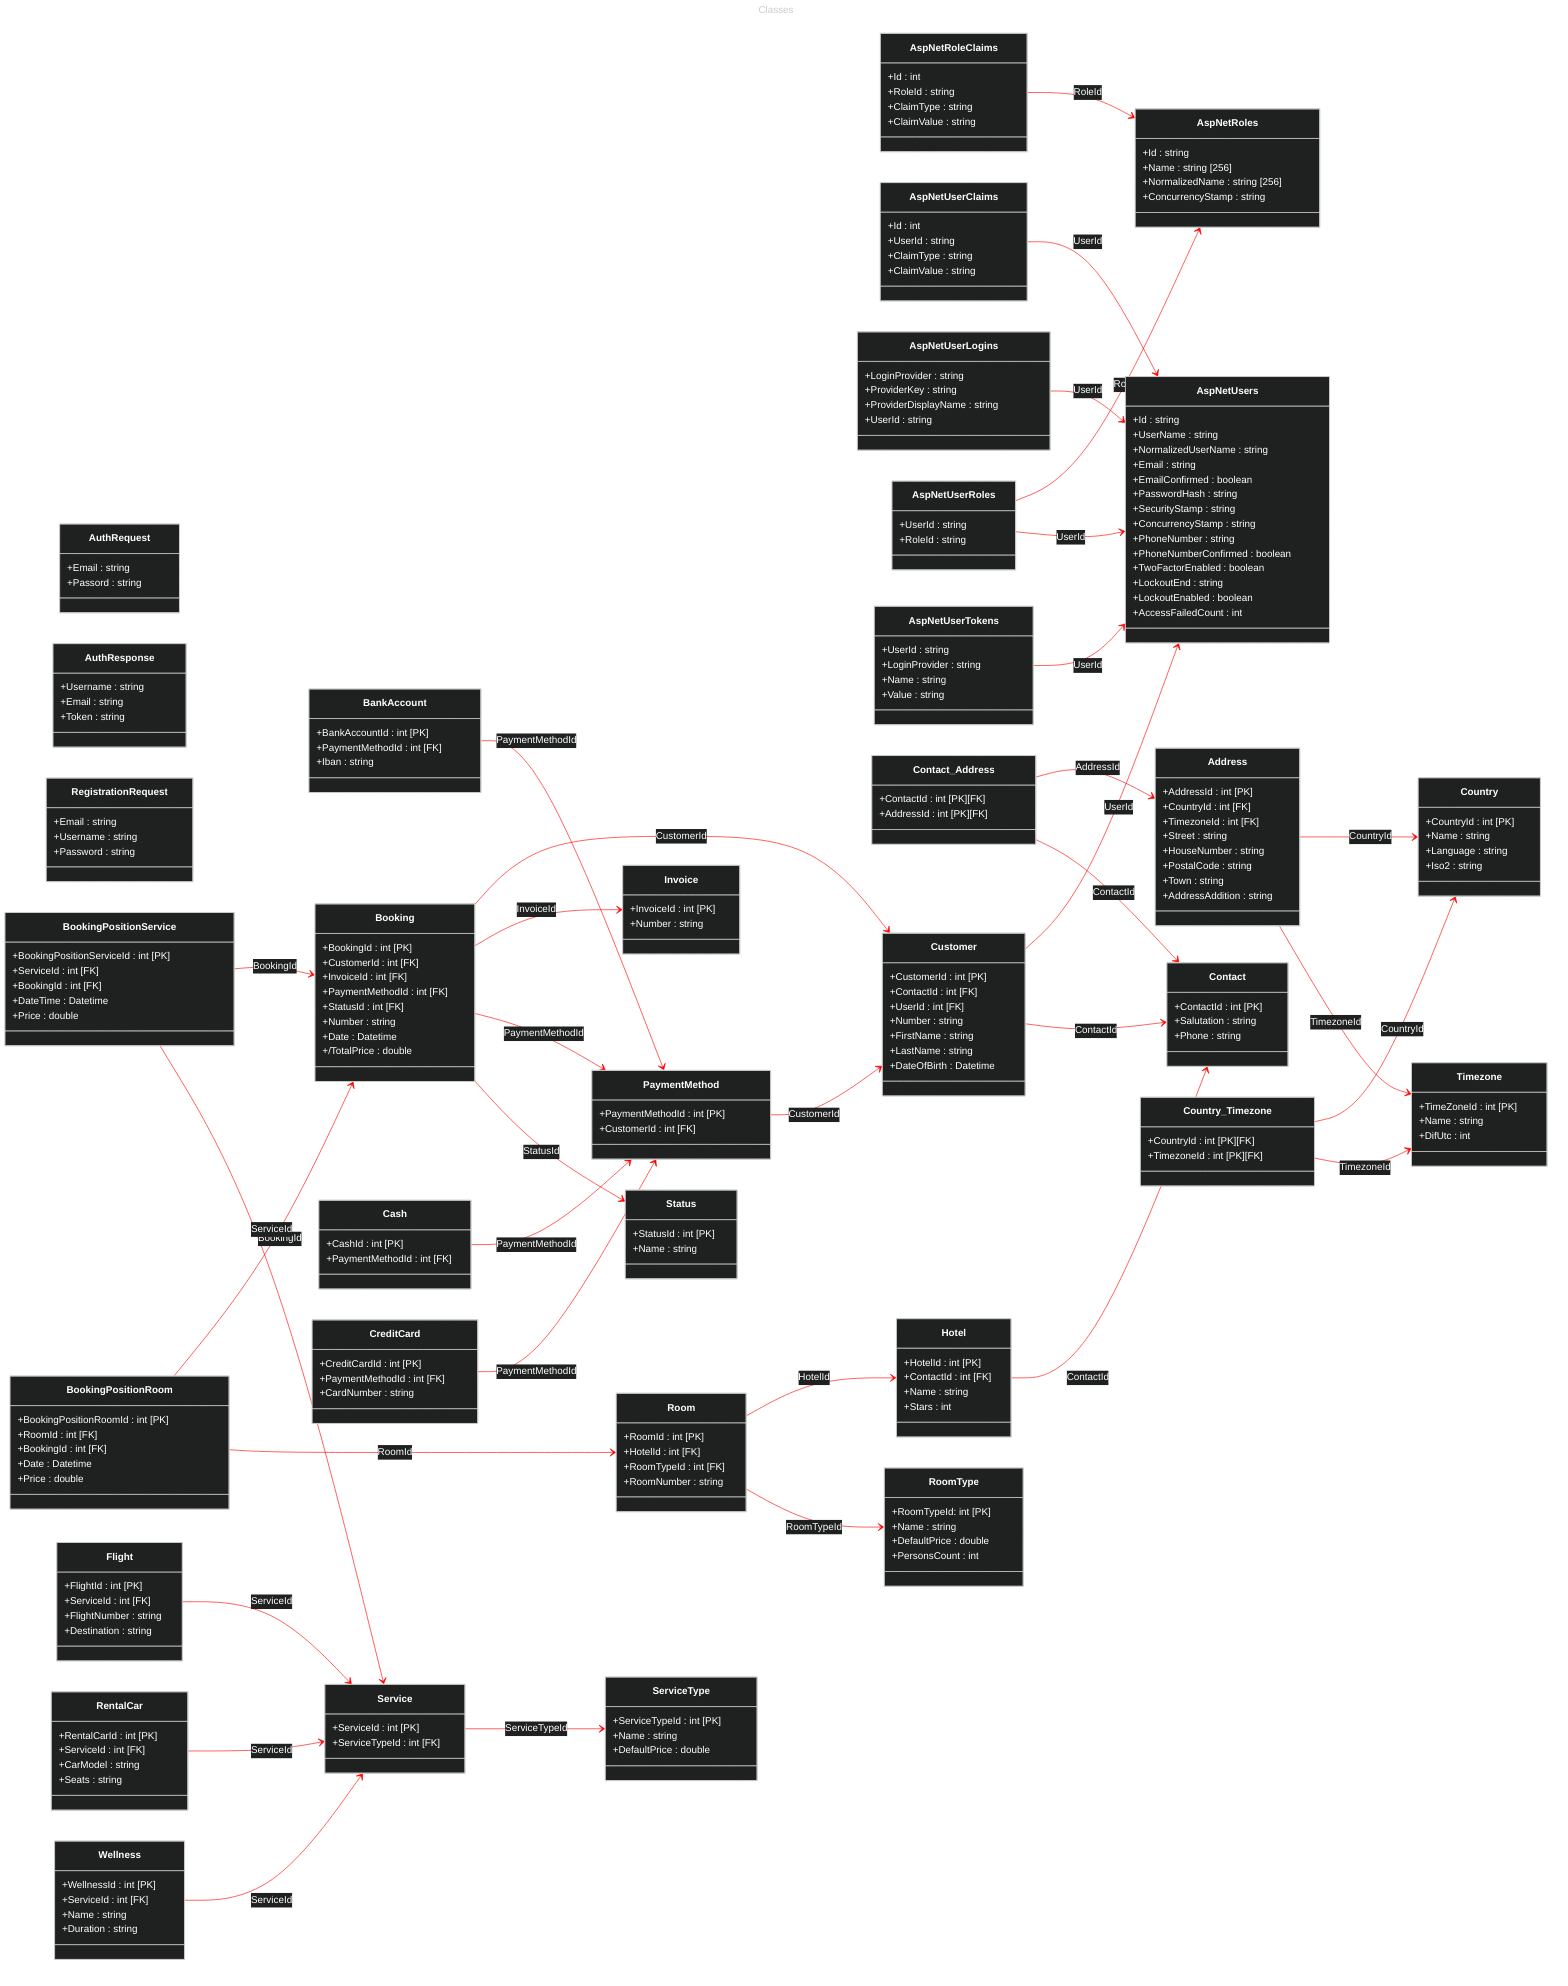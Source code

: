 ---
title: Classes
---
%%{init:{"theme":"dark","themeVariables":{"primaryColor":"white","classText":"white","primaryTextColor":"white","primaryBorderColor":"white","lineColor":"red","secondaryColor":"black","tertiaryColor":"white"}}}%%

classDiagram
direction LR
class AspNetRoleClaims {
	+Id : int
	+RoleId : string
	+ClaimType : string
	+ClaimValue : string
}
class AspNetRoles {
	+Id : string
	+Name : string [256]
	+NormalizedName : string [256]
	+ConcurrencyStamp : string
}
class AspNetUserClaims {
	+Id : int
	+UserId : string
	+ClaimType : string
	+ClaimValue : string
}
class AspNetUserLogins {
	+LoginProvider : string
	+ProviderKey : string
	+ProviderDisplayName : string
	+UserId : string
}
class AspNetUserRoles {
	+UserId : string
	+RoleId : string
}
class AspNetUserTokens {
	+UserId : string
	+LoginProvider : string
	+Name : string
	+Value : string
}
class AspNetUsers {
	+Id : string
	+UserName : string
	+NormalizedUserName : string
	+Email : string
	+EmailConfirmed : boolean
	+PasswordHash : string
	+SecurityStamp : string
	+ConcurrencyStamp : string
	+PhoneNumber : string
	+PhoneNumberConfirmed : boolean
	+TwoFactorEnabled : boolean
	+LockoutEnd : string
	+LockoutEnabled : boolean
	+AccessFailedCount : int
}

class AuthRequest {
	+Email : string
	+Passord : string
}
class AuthResponse {
	+Username : string
	+Email : string
	+Token : string
}
class RegistrationRequest {
	+Email : string
	+Username : string
	+Password : string
}

class Address {
	+AddressId : int [PK]
	+CountryId : int [FK]
	+TimezoneId : int [FK]
	+Street : string
	+HouseNumber : string
	+PostalCode : string
	+Town : string
	+AddressAddition : string
}
class BankAccount {
	+BankAccountId : int [PK]
	+PaymentMethodId : int [FK]
	+Iban : string
}
class Booking {
	+BookingId : int [PK]
	+CustomerId : int [FK]
	+InvoiceId : int [FK]
	+PaymentMethodId : int [FK]
	+StatusId : int [FK]
	+Number : string
	+Date : Datetime
	+/TotalPrice : double
}
class BookingPositionRoom {
	+BookingPositionRoomId : int [PK]
	+RoomId : int [FK]
	+BookingId : int [FK]
	+Date : Datetime
	+Price : double
}
class BookingPositionService {
	+BookingPositionServiceId : int [PK]
	+ServiceId : int [FK]
	+BookingId : int [FK]
	+DateTime : Datetime
	+Price : double
}
class Cash {
	+CashId : int [PK]
	+PaymentMethodId : int [FK]
}
class Contact {
	+ContactId : int [PK]
	+Salutation : string
	+Phone : string
}
class Contact_Address {
	+ContactId : int [PK][FK]
	+AddressId : int [PK][FK]
}
class Country {
	+CountryId : int [PK]
	+Name : string
	+Language : string
	+Iso2 : string
}
class Country_Timezone {
	+CountryId : int [PK][FK]
	+TimezoneId : int [PK][FK]
}
class CreditCard {
	+CreditCardId : int [PK]
	+PaymentMethodId : int [FK]
	+CardNumber : string
}
class Customer {
	+CustomerId : int [PK]
	+ContactId : int [FK]
	+UserId : int [FK]
	+Number : string
	+FirstName : string
	+LastName : string
	+DateOfBirth : Datetime
}
class Flight {
	+FlightId : int [PK]
	+ServiceId : int [FK]
	+FlightNumber : string
	+Destination : string
}
class Hotel {
	+HotelId : int [PK]
	+ContactId : int [FK]
	+Name : string
	+Stars : int
}
class Invoice {
	+InvoiceId : int [PK]
	+Number : string
}
class PaymentMethod {
	+PaymentMethodId : int [PK]
	+CustomerId : int [FK]
}
class RentalCar {
	+RentalCarId : int [PK]
	+ServiceId : int [FK]
	+CarModel : string
	+Seats : string
}
class Room {
	+RoomId : int [PK]
	+HotelId : int [FK]
	+RoomTypeId : int [FK]
	+RoomNumber : string
}
class RoomType {
	+RoomTypeId: int [PK]
	+Name : string
	+DefaultPrice : double
	+PersonsCount : int
}
class Service {
	+ServiceId : int [PK]
	+ServiceTypeId : int [FK]
}
class ServiceType {
	+ServiceTypeId : int [PK]
	+Name : string
	+DefaultPrice : double
}
class Status {
	+StatusId : int [PK]
	+Name : string
}
class Timezone {
	+TimeZoneId : int [PK]
	+Name : string
	+DifUtc : int
}
class Wellness {
	+WellnessId : int [PK]
	+ServiceId : int [FK]
	+Name : string
	+Duration : string
}

AspNetRoleClaims "*" --> "1" AspNetRoles : RoleId
AspNetUserClaims "*" --> "1" AspNetUsers : UserId
AspNetUserLogins "*" --> "1" AspNetUsers : UserId
AspNetUserRoles "*" --> "1" AspNetRoles : RoleId
AspNetUserRoles "*" --> "1" AspNetUsers : UserId
AspNetUserTokens "*" --> "1" AspNetUsers : UserId

Address "*" --> "1" Country : CountryId
Address "*" --> "1" Timezone : TimezoneId
BankAccount "*" --> "1" PaymentMethod : PaymentMethodId
Booking "*" --> "1" Customer : CustomerId
Booking "1" --> "1" Invoice : InvoiceId
Booking "*" --> "1" PaymentMethod : PaymentMethodId
Booking "*" --> "1" Status : StatusId
BookingPositionRoom "1..10" --> "1" Booking : BookingId
BookingPositionRoom "*" --> "1" Room : RoomId
BookingPositionService "*" --> "1" Booking : BookingId
BookingPositionService "*" --> "1" Service : ServiceId
Cash "*" --> "1" PaymentMethod : PaymentMethodId
Contact_Address "*" --> "1" Address : AddressId
Contact_Address "*" --> "1" Contact : ContactId
Country_Timezone "*" --> "1" Country : CountryId
Country_Timezone "*" --> "1" Timezone : TimezoneId
CreditCard "*" --> "1" PaymentMethod : PaymentMethodId
Customer "1" --> "1" AspNetUsers : UserId
Customer "1" --> "1" Contact : ContactId
Flight "*" --> "1" Service : ServiceId
Hotel "1" --> "1" Contact : ContactId
PaymentMethod "*" --> "1" Customer : CustomerId
RentalCar "*" --> "1" Service : ServiceId
Room "*" --> "1" Hotel : HotelId
Room "*" --> "1" RoomType : RoomTypeId
Service "*" --> "1" ServiceType : ServiceTypeId
Wellness "*" --> "1" Service : ServiceId